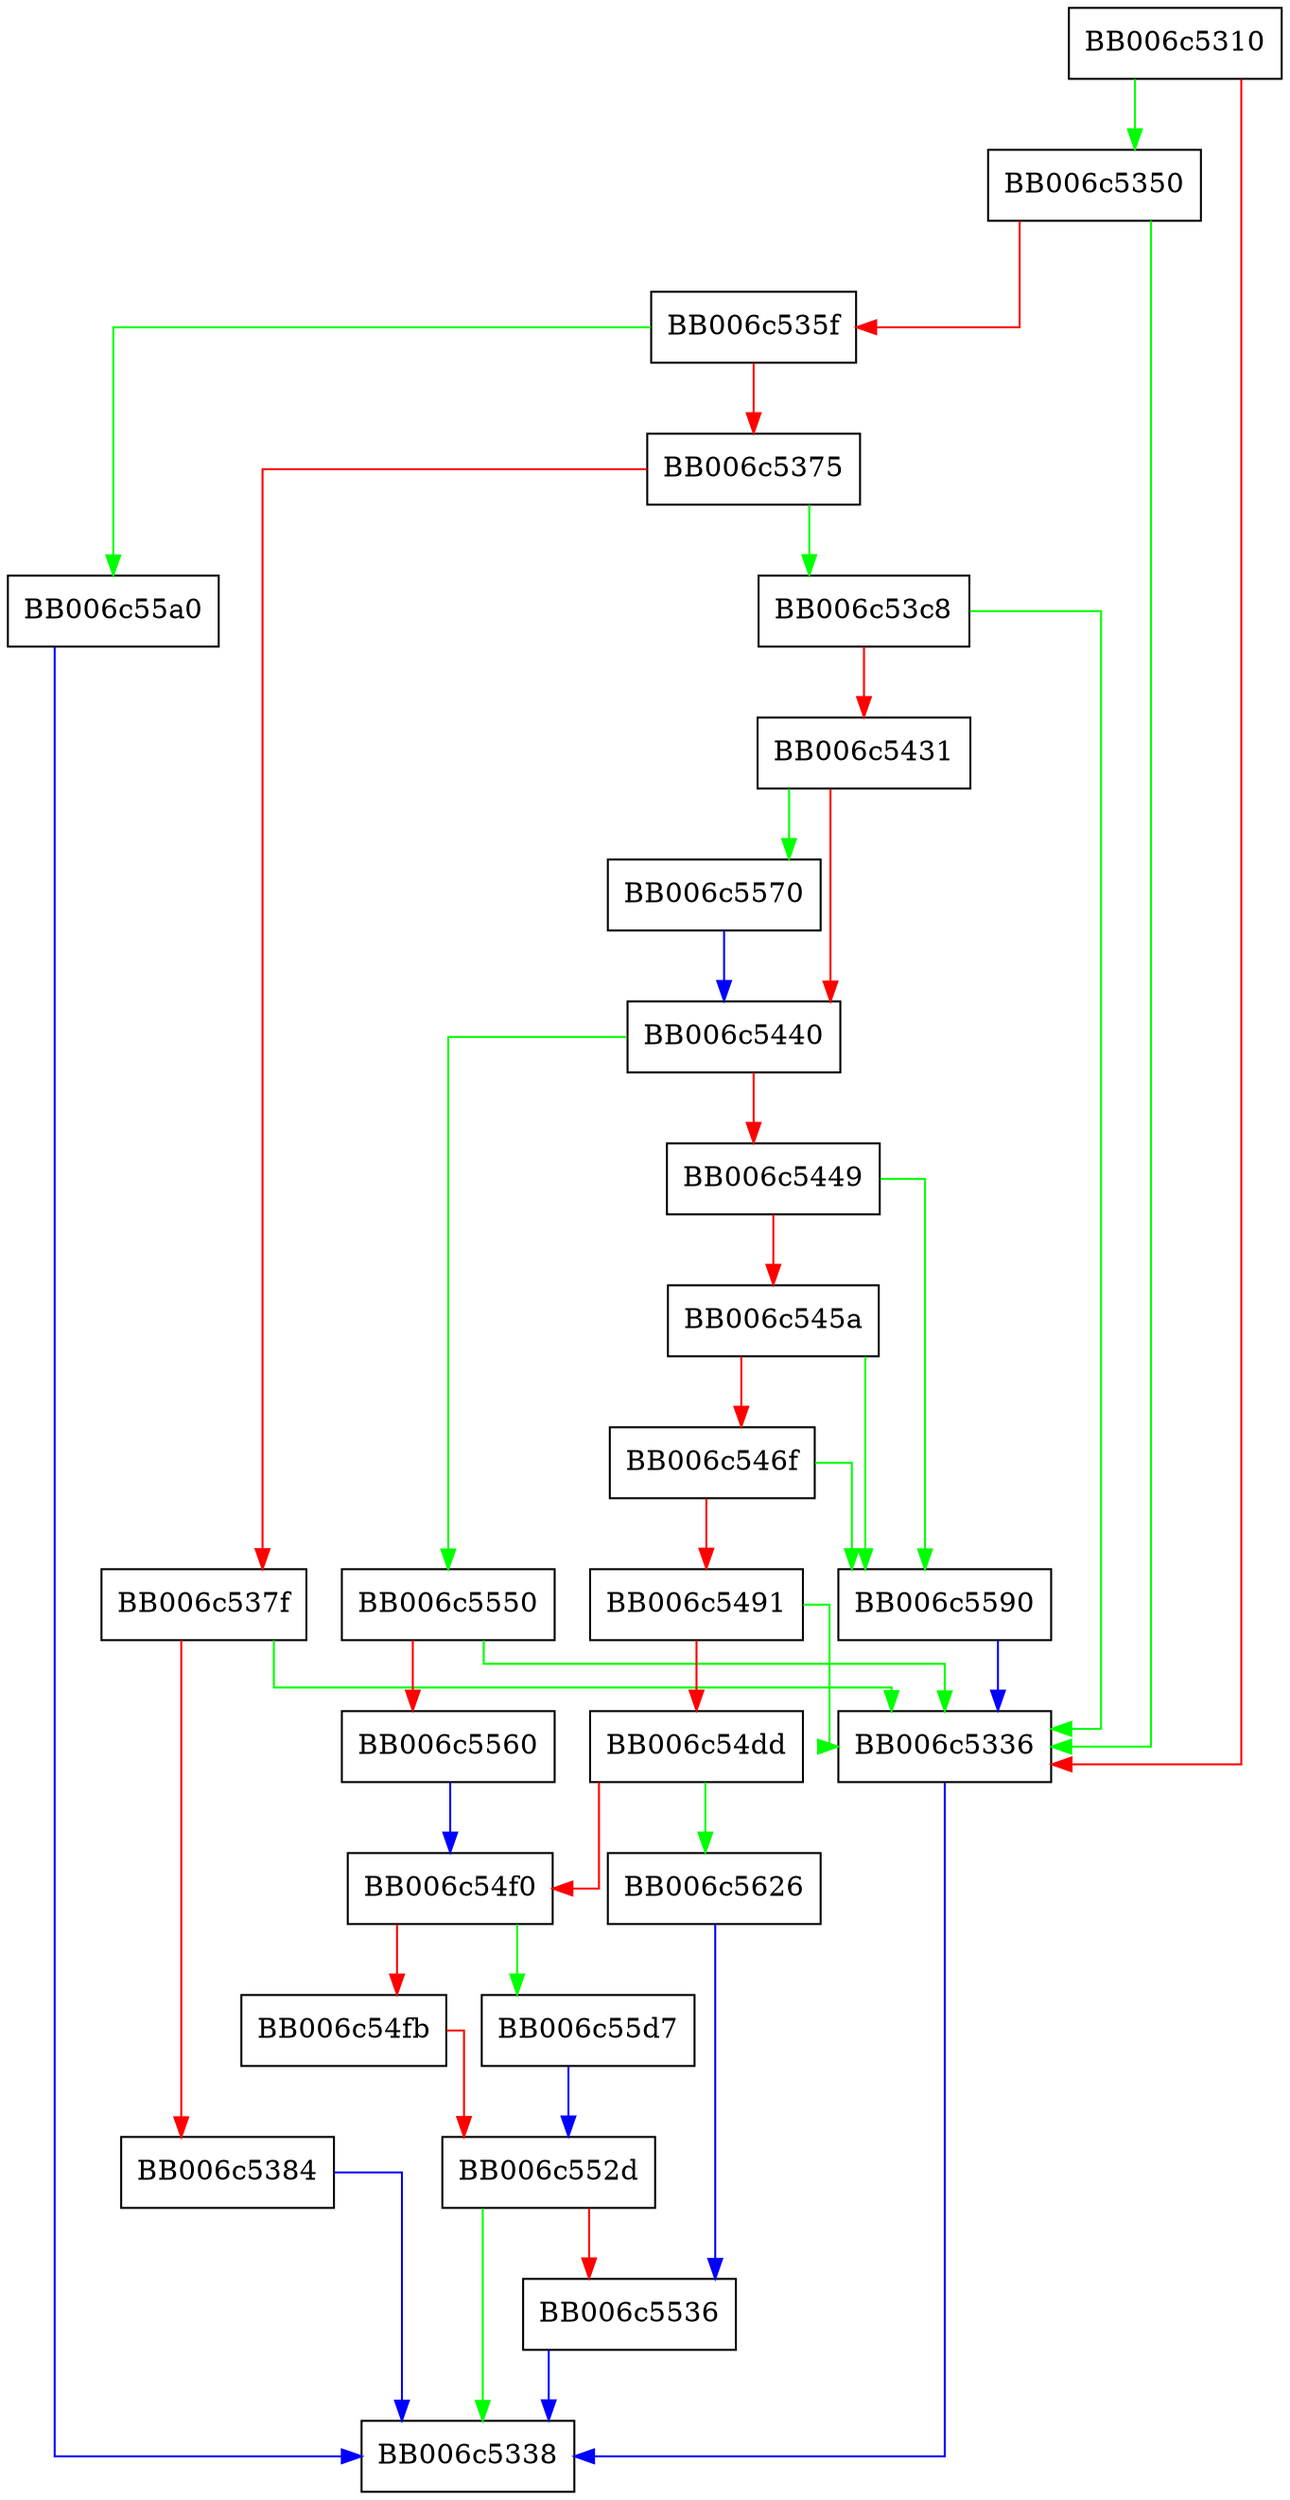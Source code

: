 digraph kdf_tls1_3_derive {
  node [shape="box"];
  graph [splines=ortho];
  BB006c5310 -> BB006c5350 [color="green"];
  BB006c5310 -> BB006c5336 [color="red"];
  BB006c5336 -> BB006c5338 [color="blue"];
  BB006c5350 -> BB006c5336 [color="green"];
  BB006c5350 -> BB006c535f [color="red"];
  BB006c535f -> BB006c55a0 [color="green"];
  BB006c535f -> BB006c5375 [color="red"];
  BB006c5375 -> BB006c53c8 [color="green"];
  BB006c5375 -> BB006c537f [color="red"];
  BB006c537f -> BB006c5336 [color="green"];
  BB006c537f -> BB006c5384 [color="red"];
  BB006c5384 -> BB006c5338 [color="blue"];
  BB006c53c8 -> BB006c5336 [color="green"];
  BB006c53c8 -> BB006c5431 [color="red"];
  BB006c5431 -> BB006c5570 [color="green"];
  BB006c5431 -> BB006c5440 [color="red"];
  BB006c5440 -> BB006c5550 [color="green"];
  BB006c5440 -> BB006c5449 [color="red"];
  BB006c5449 -> BB006c5590 [color="green"];
  BB006c5449 -> BB006c545a [color="red"];
  BB006c545a -> BB006c5590 [color="green"];
  BB006c545a -> BB006c546f [color="red"];
  BB006c546f -> BB006c5590 [color="green"];
  BB006c546f -> BB006c5491 [color="red"];
  BB006c5491 -> BB006c5336 [color="green"];
  BB006c5491 -> BB006c54dd [color="red"];
  BB006c54dd -> BB006c5626 [color="green"];
  BB006c54dd -> BB006c54f0 [color="red"];
  BB006c54f0 -> BB006c55d7 [color="green"];
  BB006c54f0 -> BB006c54fb [color="red"];
  BB006c54fb -> BB006c552d [color="red"];
  BB006c552d -> BB006c5338 [color="green"];
  BB006c552d -> BB006c5536 [color="red"];
  BB006c5536 -> BB006c5338 [color="blue"];
  BB006c5550 -> BB006c5336 [color="green"];
  BB006c5550 -> BB006c5560 [color="red"];
  BB006c5560 -> BB006c54f0 [color="blue"];
  BB006c5570 -> BB006c5440 [color="blue"];
  BB006c5590 -> BB006c5336 [color="blue"];
  BB006c55a0 -> BB006c5338 [color="blue"];
  BB006c55d7 -> BB006c552d [color="blue"];
  BB006c5626 -> BB006c5536 [color="blue"];
}